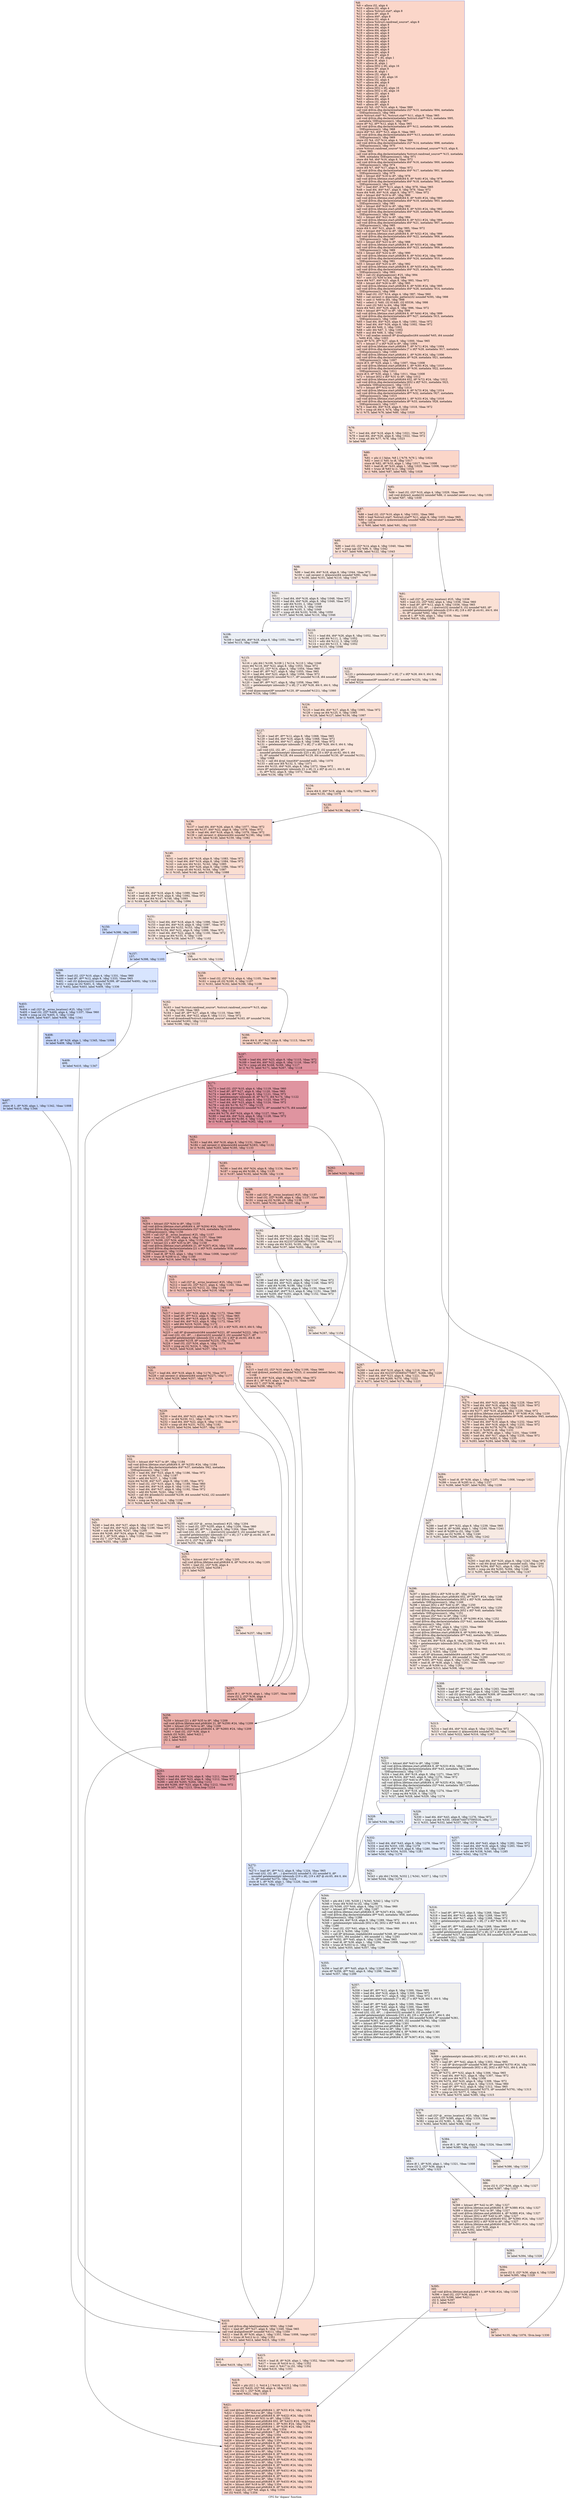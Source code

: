 digraph "CFG for 'dopass' function" {
	label="CFG for 'dopass' function";

	Node0x2375ae0 [shape=record,color="#3d50c3ff", style=filled, fillcolor="#f6a38570",label="{%8:\l  %9 = alloca i32, align 4\l  %10 = alloca i32, align 4\l  %11 = alloca %struct.stat*, align 8\l  %12 = alloca i8*, align 8\l  %13 = alloca i64*, align 8\l  %14 = alloca i32, align 4\l  %15 = alloca %struct.randread_source*, align 8\l  %16 = alloca i64, align 8\l  %17 = alloca i64, align 8\l  %18 = alloca i64, align 8\l  %19 = alloca i64, align 8\l  %20 = alloca i64, align 8\l  %21 = alloca i64, align 8\l  %22 = alloca i64, align 8\l  %23 = alloca i64, align 8\l  %24 = alloca i64, align 8\l  %25 = alloca i64, align 8\l  %26 = alloca i64, align 8\l  %27 = alloca i8*, align 8\l  %28 = alloca [7 x i8], align 1\l  %29 = alloca i8, align 1\l  %30 = alloca i8, align 1\l  %31 = alloca [652 x i8], align 16\l  %32 = alloca i8*, align 8\l  %33 = alloca i8, align 1\l  %34 = alloca i32, align 4\l  %35 = alloca [21 x i8], align 16\l  %36 = alloca i32, align 4\l  %37 = alloca i64, align 8\l  %38 = alloca i8, align 1\l  %39 = alloca [652 x i8], align 16\l  %40 = alloca [652 x i8], align 16\l  %41 = alloca i32, align 4\l  %42 = alloca i8*, align 8\l  %43 = alloca i64, align 8\l  %44 = alloca i32, align 4\l  %45 = alloca i8*, align 8\l  store i32 %0, i32* %10, align 4, !tbaa !960\l  call void @llvm.dbg.declare(metadata i32* %10, metadata !894, metadata\l... !DIExpression()), !dbg !964\l  store %struct.stat* %1, %struct.stat** %11, align 8, !tbaa !965\l  call void @llvm.dbg.declare(metadata %struct.stat** %11, metadata !895,\l... metadata !DIExpression()), !dbg !967\l  store i8* %2, i8** %12, align 8, !tbaa !965\l  call void @llvm.dbg.declare(metadata i8** %12, metadata !896, metadata\l... !DIExpression()), !dbg !968\l  store i64* %3, i64** %13, align 8, !tbaa !965\l  call void @llvm.dbg.declare(metadata i64** %13, metadata !897, metadata\l... !DIExpression()), !dbg !969\l  store i32 %4, i32* %14, align 4, !tbaa !960\l  call void @llvm.dbg.declare(metadata i32* %14, metadata !898, metadata\l... !DIExpression()), !dbg !970\l  store %struct.randread_source* %5, %struct.randread_source** %15, align 8,\l... !tbaa !965\l  call void @llvm.dbg.declare(metadata %struct.randread_source** %15, metadata\l... !899, metadata !DIExpression()), !dbg !971\l  store i64 %6, i64* %16, align 8, !tbaa !972\l  call void @llvm.dbg.declare(metadata i64* %16, metadata !900, metadata\l... !DIExpression()), !dbg !974\l  store i64 %7, i64* %17, align 8, !tbaa !972\l  call void @llvm.dbg.declare(metadata i64* %17, metadata !901, metadata\l... !DIExpression()), !dbg !975\l  %46 = bitcast i64* %18 to i8*, !dbg !976\l  call void @llvm.lifetime.start.p0i8(i64 8, i8* %46) #24, !dbg !976\l  call void @llvm.dbg.declare(metadata i64* %18, metadata !902, metadata\l... !DIExpression()), !dbg !977\l  %47 = load i64*, i64** %13, align 8, !dbg !978, !tbaa !965\l  %48 = load i64, i64* %47, align 8, !dbg !979, !tbaa !972\l  store i64 %48, i64* %18, align 8, !dbg !977, !tbaa !972\l  %49 = bitcast i64* %19 to i8*, !dbg !980\l  call void @llvm.lifetime.start.p0i8(i64 8, i8* %49) #24, !dbg !980\l  call void @llvm.dbg.declare(metadata i64* %19, metadata !903, metadata\l... !DIExpression()), !dbg !981\l  %50 = bitcast i64* %20 to i8*, !dbg !982\l  call void @llvm.lifetime.start.p0i8(i64 8, i8* %50) #24, !dbg !982\l  call void @llvm.dbg.declare(metadata i64* %20, metadata !904, metadata\l... !DIExpression()), !dbg !983\l  %51 = bitcast i64* %21 to i8*, !dbg !984\l  call void @llvm.lifetime.start.p0i8(i64 8, i8* %51) #24, !dbg !984\l  call void @llvm.dbg.declare(metadata i64* %21, metadata !907, metadata\l... !DIExpression()), !dbg !985\l  store i64 0, i64* %21, align 8, !dbg !985, !tbaa !972\l  %52 = bitcast i64* %22 to i8*, !dbg !986\l  call void @llvm.lifetime.start.p0i8(i64 8, i8* %52) #24, !dbg !986\l  call void @llvm.dbg.declare(metadata i64* %22, metadata !908, metadata\l... !DIExpression()), !dbg !987\l  %53 = bitcast i64* %23 to i8*, !dbg !988\l  call void @llvm.lifetime.start.p0i8(i64 8, i8* %53) #24, !dbg !988\l  call void @llvm.dbg.declare(metadata i64* %23, metadata !909, metadata\l... !DIExpression()), !dbg !989\l  %54 = bitcast i64* %24 to i8*, !dbg !990\l  call void @llvm.lifetime.start.p0i8(i64 8, i8* %54) #24, !dbg !990\l  call void @llvm.dbg.declare(metadata i64* %24, metadata !910, metadata\l... !DIExpression()), !dbg !991\l  %55 = bitcast i64* %25 to i8*, !dbg !992\l  call void @llvm.lifetime.start.p0i8(i64 8, i8* %55) #24, !dbg !992\l  call void @llvm.dbg.declare(metadata i64* %25, metadata !913, metadata\l... !DIExpression()), !dbg !993\l  %56 = call i32 @getpagesize() #25, !dbg !994\l  %57 = sext i32 %56 to i64, !dbg !994\l  store i64 %57, i64* %25, align 8, !dbg !993, !tbaa !972\l  %58 = bitcast i64* %26 to i8*, !dbg !995\l  call void @llvm.lifetime.start.p0i8(i64 8, i8* %58) #24, !dbg !995\l  call void @llvm.dbg.declare(metadata i64* %26, metadata !914, metadata\l... !DIExpression()), !dbg !996\l  %59 = load i32, i32* %14, align 4, !dbg !997, !tbaa !960\l  %60 = call zeroext i1 @periodic_pattern(i32 noundef %59), !dbg !998\l  %61 = zext i1 %60 to i64, !dbg !998\l  %62 = select i1 %60, i32 61440, i32 65536, !dbg !998\l  %63 = sext i32 %62 to i64, !dbg !998\l  store i64 %63, i64* %26, align 8, !dbg !996, !tbaa !972\l  %64 = bitcast i8** %27 to i8*, !dbg !999\l  call void @llvm.lifetime.start.p0i8(i64 8, i8* %64) #24, !dbg !999\l  call void @llvm.dbg.declare(metadata i8** %27, metadata !915, metadata\l... !DIExpression()), !dbg !1000\l  %65 = load i64, i64* %25, align 8, !dbg !1001, !tbaa !972\l  %66 = load i64, i64* %26, align 8, !dbg !1002, !tbaa !972\l  %67 = add i64 %66, 2, !dbg !1002\l  %68 = udiv i64 %67, 3, !dbg !1002\l  %69 = mul i64 %68, 3, !dbg !1002\l  %70 = call noalias nonnull i8* @xalignalloc(i64 noundef %65, i64 noundef\l... %69) #26, !dbg !1003\l  store i8* %70, i8** %27, align 8, !dbg !1000, !tbaa !965\l  %71 = bitcast [7 x i8]* %28 to i8*, !dbg !1004\l  call void @llvm.lifetime.start.p0i8(i64 7, i8* %71) #24, !dbg !1004\l  call void @llvm.dbg.declare(metadata [7 x i8]* %28, metadata !917, metadata\l... !DIExpression()), !dbg !1005\l  call void @llvm.lifetime.start.p0i8(i64 1, i8* %29) #24, !dbg !1006\l  call void @llvm.dbg.declare(metadata i8* %29, metadata !921, metadata\l... !DIExpression()), !dbg !1007\l  store i8 0, i8* %29, align 1, !dbg !1007, !tbaa !1008\l  call void @llvm.lifetime.start.p0i8(i64 1, i8* %30) #24, !dbg !1010\l  call void @llvm.dbg.declare(metadata i8* %30, metadata !922, metadata\l... !DIExpression()), !dbg !1011\l  store i8 0, i8* %30, align 1, !dbg !1011, !tbaa !1008\l  %72 = bitcast [652 x i8]* %31 to i8*, !dbg !1012\l  call void @llvm.lifetime.start.p0i8(i64 652, i8* %72) #24, !dbg !1012\l  call void @llvm.dbg.declare(metadata [652 x i8]* %31, metadata !923,\l... metadata !DIExpression()), !dbg !1013\l  %73 = bitcast i8** %32 to i8*, !dbg !1014\l  call void @llvm.lifetime.start.p0i8(i64 8, i8* %73) #24, !dbg !1014\l  call void @llvm.dbg.declare(metadata i8** %32, metadata !927, metadata\l... !DIExpression()), !dbg !1015\l  call void @llvm.lifetime.start.p0i8(i64 1, i8* %33) #24, !dbg !1016\l  call void @llvm.dbg.declare(metadata i8* %33, metadata !928, metadata\l... !DIExpression()), !dbg !1017\l  %74 = load i64, i64* %18, align 8, !dbg !1018, !tbaa !972\l  %75 = icmp slt i64 0, %74, !dbg !1019\l  br i1 %75, label %76, label %80, !dbg !1020\l|{<s0>T|<s1>F}}"];
	Node0x2375ae0:s0 -> Node0x2375e10;
	Node0x2375ae0:s1 -> Node0x2375e60;
	Node0x2375e10 [shape=record,color="#3d50c3ff", style=filled, fillcolor="#f7bca170",label="{%76:\l76:                                               \l  %77 = load i64, i64* %18, align 8, !dbg !1021, !tbaa !972\l  %78 = load i64, i64* %26, align 8, !dbg !1022, !tbaa !972\l  %79 = icmp ult i64 %77, %78, !dbg !1023\l  br label %80\l}"];
	Node0x2375e10 -> Node0x2375e60;
	Node0x2375e60 [shape=record,color="#3d50c3ff", style=filled, fillcolor="#f6a38570",label="{%80:\l80:                                               \l  %81 = phi i1 [ false, %8 ], [ %79, %76 ], !dbg !1024\l  %82 = zext i1 %81 to i8, !dbg !1017\l  store i8 %82, i8* %33, align 1, !dbg !1017, !tbaa !1008\l  %83 = load i8, i8* %33, align 1, !dbg !1025, !tbaa !1008, !range !1027\l  %84 = trunc i8 %83 to i1, !dbg !1025\l  br i1 %84, label %87, label %85, !dbg !1028\l|{<s0>T|<s1>F}}"];
	Node0x2375e60:s0 -> Node0x2375f00;
	Node0x2375e60:s1 -> Node0x2375eb0;
	Node0x2375eb0 [shape=record,color="#3d50c3ff", style=filled, fillcolor="#f7bca170",label="{%85:\l85:                                               \l  %86 = load i32, i32* %10, align 4, !dbg !1029, !tbaa !960\l  call void @direct_mode(i32 noundef %86, i1 noundef zeroext true), !dbg !1030\l  br label %87, !dbg !1030\l}"];
	Node0x2375eb0 -> Node0x2375f00;
	Node0x2375f00 [shape=record,color="#3d50c3ff", style=filled, fillcolor="#f6a38570",label="{%87:\l87:                                               \l  %88 = load i32, i32* %10, align 4, !dbg !1031, !tbaa !960\l  %89 = load %struct.stat*, %struct.stat** %11, align 8, !dbg !1033, !tbaa !965\l  %90 = call zeroext i1 @dorewind(i32 noundef %88, %struct.stat* noundef %89),\l... !dbg !1034\l  br i1 %90, label %95, label %91, !dbg !1035\l|{<s0>T|<s1>F}}"];
	Node0x2375f00:s0 -> Node0x2375fa0;
	Node0x2375f00:s1 -> Node0x2375f50;
	Node0x2375f50 [shape=record,color="#3d50c3ff", style=filled, fillcolor="#f7bca170",label="{%91:\l91:                                               \l  %92 = call i32* @__errno_location() #25, !dbg !1036\l  %93 = load i32, i32* %92, align 4, !dbg !1036, !tbaa !960\l  %94 = load i8*, i8** %12, align 8, !dbg !1036, !tbaa !965\l  call void (i32, i32, i8*, ...) @error(i32 noundef 0, i32 noundef %93, i8*\l... noundef getelementptr inbounds ([18 x i8], [18 x i8]* @.str.61, i64 0, i64\l... 0), i8* noundef %94), !dbg !1036\l  store i8 1, i8* %30, align 1, !dbg !1038, !tbaa !1008\l  br label %410, !dbg !1039\l}"];
	Node0x2375f50 -> Node0x2377850;
	Node0x2375fa0 [shape=record,color="#3d50c3ff", style=filled, fillcolor="#f7bca170",label="{%95:\l95:                                               \l  %96 = load i32, i32* %14, align 4, !dbg !1040, !tbaa !960\l  %97 = icmp sge i32 %96, 0, !dbg !1042\l  br i1 %97, label %98, label %122, !dbg !1043\l|{<s0>T|<s1>F}}"];
	Node0x2375fa0:s0 -> Node0x2375ff0;
	Node0x2375fa0:s1 -> Node0x2376180;
	Node0x2375ff0 [shape=record,color="#3d50c3ff", style=filled, fillcolor="#f1ccb870",label="{%98:\l98:                                               \l  %99 = load i64, i64* %18, align 8, !dbg !1044, !tbaa !972\l  %100 = call zeroext i1 @known(i64 noundef %99), !dbg !1046\l  br i1 %100, label %101, label %110, !dbg !1047\l|{<s0>T|<s1>F}}"];
	Node0x2375ff0:s0 -> Node0x2376040;
	Node0x2375ff0:s1 -> Node0x23760e0;
	Node0x2376040 [shape=record,color="#3d50c3ff", style=filled, fillcolor="#e3d9d370",label="{%101:\l101:                                              \l  %102 = load i64, i64* %18, align 8, !dbg !1048, !tbaa !972\l  %103 = load i64, i64* %26, align 8, !dbg !1049, !tbaa !972\l  %104 = add i64 %103, 2, !dbg !1049\l  %105 = udiv i64 %104, 3, !dbg !1049\l  %106 = mul i64 %105, 3, !dbg !1049\l  %107 = icmp ult i64 %102, %106, !dbg !1050\l  br i1 %107, label %108, label %110, !dbg !1046\l|{<s0>T|<s1>F}}"];
	Node0x2376040:s0 -> Node0x2376090;
	Node0x2376040:s1 -> Node0x23760e0;
	Node0x2376090 [shape=record,color="#3d50c3ff", style=filled, fillcolor="#d1dae970",label="{%108:\l108:                                              \l  %109 = load i64, i64* %18, align 8, !dbg !1051, !tbaa !972\l  br label %115, !dbg !1046\l}"];
	Node0x2376090 -> Node0x2376130;
	Node0x23760e0 [shape=record,color="#3d50c3ff", style=filled, fillcolor="#ecd3c570",label="{%110:\l110:                                              \l  %111 = load i64, i64* %26, align 8, !dbg !1052, !tbaa !972\l  %112 = add i64 %111, 2, !dbg !1052\l  %113 = udiv i64 %112, 3, !dbg !1052\l  %114 = mul i64 %113, 3, !dbg !1052\l  br label %115, !dbg !1046\l}"];
	Node0x23760e0 -> Node0x2376130;
	Node0x2376130 [shape=record,color="#3d50c3ff", style=filled, fillcolor="#f1ccb870",label="{%115:\l115:                                              \l  %116 = phi i64 [ %109, %108 ], [ %114, %110 ], !dbg !1046\l  store i64 %116, i64* %22, align 8, !dbg !1053, !tbaa !972\l  %117 = load i32, i32* %14, align 4, !dbg !1054, !tbaa !960\l  %118 = load i8*, i8** %27, align 8, !dbg !1055, !tbaa !965\l  %119 = load i64, i64* %22, align 8, !dbg !1056, !tbaa !972\l  call void @fillpattern(i32 noundef %117, i8* noundef %118, i64 noundef\l... %119), !dbg !1057\l  %120 = load i8*, i8** %27, align 8, !dbg !1058, !tbaa !965\l  %121 = getelementptr inbounds [7 x i8], [7 x i8]* %28, i64 0, i64 0, !dbg\l... !1059\l  call void @passname(i8* noundef %120, i8* noundef %121), !dbg !1060\l  br label %124, !dbg !1061\l}"];
	Node0x2376130 -> Node0x23761d0;
	Node0x2376180 [shape=record,color="#3d50c3ff", style=filled, fillcolor="#f1ccb870",label="{%122:\l122:                                              \l  %123 = getelementptr inbounds [7 x i8], [7 x i8]* %28, i64 0, i64 0, !dbg\l... !1062\l  call void @passname(i8* noundef null, i8* noundef %123), !dbg !1064\l  br label %124\l}"];
	Node0x2376180 -> Node0x23761d0;
	Node0x23761d0 [shape=record,color="#3d50c3ff", style=filled, fillcolor="#f7bca170",label="{%124:\l124:                                              \l  %125 = load i64, i64* %17, align 8, !dbg !1065, !tbaa !972\l  %126 = icmp ne i64 %125, 0, !dbg !1065\l  br i1 %126, label %127, label %134, !dbg !1067\l|{<s0>T|<s1>F}}"];
	Node0x23761d0:s0 -> Node0x2376220;
	Node0x23761d0:s1 -> Node0x2376270;
	Node0x2376220 [shape=record,color="#3d50c3ff", style=filled, fillcolor="#f3c7b170",label="{%127:\l127:                                              \l  %128 = load i8*, i8** %12, align 8, !dbg !1068, !tbaa !965\l  %129 = load i64, i64* %16, align 8, !dbg !1068, !tbaa !972\l  %130 = load i64, i64* %17, align 8, !dbg !1068, !tbaa !972\l  %131 = getelementptr inbounds [7 x i8], [7 x i8]* %28, i64 0, i64 0, !dbg\l... !1068\l  call void (i32, i32, i8*, ...) @error(i32 noundef 0, i32 noundef 0, i8*\l... noundef getelementptr inbounds ([25 x i8], [25 x i8]* @.str.62, i64 0, i64\l... 0), i8* noundef %128, i64 noundef %129, i64 noundef %130, i8* noundef %131),\l... !dbg !1068\l  %132 = call i64 @rpl_time(i64* noundef null), !dbg !1070\l  %133 = add nsw i64 %132, 5, !dbg !1071\l  store i64 %133, i64* %20, align 8, !dbg !1072, !tbaa !972\l  store i8* getelementptr inbounds ([1 x i8], [1 x i8]* @.str.11, i64 0, i64\l... 0), i8** %32, align 8, !dbg !1073, !tbaa !965\l  br label %134, !dbg !1074\l}"];
	Node0x2376220 -> Node0x2376270;
	Node0x2376270 [shape=record,color="#3d50c3ff", style=filled, fillcolor="#f7bca170",label="{%134:\l134:                                              \l  store i64 0, i64* %19, align 8, !dbg !1075, !tbaa !972\l  br label %135, !dbg !1076\l}"];
	Node0x2376270 -> Node0x23762c0;
	Node0x23762c0 [shape=record,color="#3d50c3ff", style=filled, fillcolor="#f5a08170",label="{%135:\l135:                                              \l  br label %136, !dbg !1076\l}"];
	Node0x23762c0 -> Node0x2376310;
	Node0x2376310 [shape=record,color="#3d50c3ff", style=filled, fillcolor="#f5a08170",label="{%136:\l136:                                              \l  %137 = load i64, i64* %26, align 8, !dbg !1077, !tbaa !972\l  store i64 %137, i64* %22, align 8, !dbg !1078, !tbaa !972\l  %138 = load i64, i64* %18, align 8, !dbg !1079, !tbaa !972\l  %139 = call zeroext i1 @known(i64 noundef %138), !dbg !1081\l  br i1 %139, label %140, label %159, !dbg !1082\l|{<s0>T|<s1>F}}"];
	Node0x2376310:s0 -> Node0x2376360;
	Node0x2376310:s1 -> Node0x2376540;
	Node0x2376360 [shape=record,color="#3d50c3ff", style=filled, fillcolor="#f7b59970",label="{%140:\l140:                                              \l  %141 = load i64, i64* %18, align 8, !dbg !1083, !tbaa !972\l  %142 = load i64, i64* %19, align 8, !dbg !1084, !tbaa !972\l  %143 = sub nsw i64 %141, %142, !dbg !1085\l  %144 = load i64, i64* %26, align 8, !dbg !1086, !tbaa !972\l  %145 = icmp ult i64 %143, %144, !dbg !1087\l  br i1 %145, label %146, label %159, !dbg !1088\l|{<s0>T|<s1>F}}"];
	Node0x2376360:s0 -> Node0x23763b0;
	Node0x2376360:s1 -> Node0x2376540;
	Node0x23763b0 [shape=record,color="#3d50c3ff", style=filled, fillcolor="#f2cab570",label="{%146:\l146:                                              \l  %147 = load i64, i64* %18, align 8, !dbg !1089, !tbaa !972\l  %148 = load i64, i64* %19, align 8, !dbg !1092, !tbaa !972\l  %149 = icmp slt i64 %147, %148, !dbg !1093\l  br i1 %149, label %150, label %151, !dbg !1094\l|{<s0>T|<s1>F}}"];
	Node0x23763b0:s0 -> Node0x2376400;
	Node0x23763b0:s1 -> Node0x2376450;
	Node0x2376400 [shape=record,color="#3d50c3ff", style=filled, fillcolor="#8fb1fe70",label="{%150:\l150:                                              \l  br label %398, !dbg !1095\l}"];
	Node0x2376400 -> Node0x23776c0;
	Node0x2376450 [shape=record,color="#3d50c3ff", style=filled, fillcolor="#f1ccb870",label="{%151:\l151:                                              \l  %152 = load i64, i64* %18, align 8, !dbg !1096, !tbaa !972\l  %153 = load i64, i64* %19, align 8, !dbg !1097, !tbaa !972\l  %154 = sub nsw i64 %152, %153, !dbg !1098\l  store i64 %154, i64* %22, align 8, !dbg !1099, !tbaa !972\l  %155 = load i64, i64* %22, align 8, !dbg !1100, !tbaa !972\l  %156 = icmp ne i64 %155, 0, !dbg !1100\l  br i1 %156, label %158, label %157, !dbg !1102\l|{<s0>T|<s1>F}}"];
	Node0x2376450:s0 -> Node0x23764f0;
	Node0x2376450:s1 -> Node0x23764a0;
	Node0x23764a0 [shape=record,color="#3d50c3ff", style=filled, fillcolor="#8fb1fe70",label="{%157:\l157:                                              \l  br label %398, !dbg !1103\l}"];
	Node0x23764a0 -> Node0x23776c0;
	Node0x23764f0 [shape=record,color="#3d50c3ff", style=filled, fillcolor="#f1ccb870",label="{%158:\l158:                                              \l  br label %159, !dbg !1104\l}"];
	Node0x23764f0 -> Node0x2376540;
	Node0x2376540 [shape=record,color="#3d50c3ff", style=filled, fillcolor="#f5a08170",label="{%159:\l159:                                              \l  %160 = load i32, i32* %14, align 4, !dbg !1105, !tbaa !960\l  %161 = icmp slt i32 %160, 0, !dbg !1107\l  br i1 %161, label %162, label %166, !dbg !1108\l|{<s0>T|<s1>F}}"];
	Node0x2376540:s0 -> Node0x2376590;
	Node0x2376540:s1 -> Node0x23765e0;
	Node0x2376590 [shape=record,color="#3d50c3ff", style=filled, fillcolor="#f6bfa670",label="{%162:\l162:                                              \l  %163 = load %struct.randread_source*, %struct.randread_source** %15, align\l... 8, !dbg !1109, !tbaa !965\l  %164 = load i8*, i8** %27, align 8, !dbg !1110, !tbaa !965\l  %165 = load i64, i64* %22, align 8, !dbg !1111, !tbaa !972\l  call void @randread(%struct.randread_source* noundef %163, i8* noundef %164,\l... i64 noundef %165), !dbg !1112\l  br label %166, !dbg !1112\l}"];
	Node0x2376590 -> Node0x23765e0;
	Node0x23765e0 [shape=record,color="#3d50c3ff", style=filled, fillcolor="#f5a08170",label="{%166:\l166:                                              \l  store i64 0, i64* %23, align 8, !dbg !1113, !tbaa !972\l  br label %167, !dbg !1114\l}"];
	Node0x23765e0 -> Node0x2376630;
	Node0x2376630 [shape=record,color="#b70d28ff", style=filled, fillcolor="#b70d2870",label="{%167:\l167:                                              \l  %168 = load i64, i64* %23, align 8, !dbg !1115, !tbaa !972\l  %169 = load i64, i64* %22, align 8, !dbg !1116, !tbaa !972\l  %170 = icmp ult i64 %168, %169, !dbg !1117\l  br i1 %170, label %171, label %267, !dbg !1118\l|{<s0>T|<s1>F}}"];
	Node0x2376630:s0 -> Node0x2376680;
	Node0x2376630:s1 -> Node0x2376d60;
	Node0x2376680 [shape=record,color="#b70d28ff", style=filled, fillcolor="#b70d2870",label="{%171:\l171:                                              \l  %172 = load i32, i32* %10, align 4, !dbg !1119, !tbaa !960\l  %173 = load i8*, i8** %27, align 8, !dbg !1120, !tbaa !965\l  %174 = load i64, i64* %23, align 8, !dbg !1121, !tbaa !972\l  %175 = getelementptr inbounds i8, i8* %173, i64 %174, !dbg !1122\l  %176 = load i64, i64* %22, align 8, !dbg !1123, !tbaa !972\l  %177 = load i64, i64* %23, align 8, !dbg !1124, !tbaa !972\l  %178 = sub i64 %176, %177, !dbg !1125\l  %179 = call i64 @write(i32 noundef %172, i8* noundef %175, i64 noundef\l... %178), !dbg !1126\l  store i64 %179, i64* %24, align 8, !dbg !1127, !tbaa !972\l  %180 = load i64, i64* %24, align 8, !dbg !1128, !tbaa !972\l  %181 = icmp sle i64 %180, 0, !dbg !1129\l  br i1 %181, label %182, label %262, !dbg !1130\l|{<s0>T|<s1>F}}"];
	Node0x2376680:s0 -> Node0x23766d0;
	Node0x2376680:s1 -> Node0x2376cc0;
	Node0x23766d0 [shape=record,color="#3d50c3ff", style=filled, fillcolor="#d0473d70",label="{%182:\l182:                                              \l  %183 = load i64, i64* %18, align 8, !dbg !1131, !tbaa !972\l  %184 = call zeroext i1 @known(i64 noundef %183), !dbg !1132\l  br i1 %184, label %203, label %185, !dbg !1133\l|{<s0>T|<s1>F}}"];
	Node0x23766d0:s0 -> Node0x23768b0;
	Node0x23766d0:s1 -> Node0x2376720;
	Node0x2376720 [shape=record,color="#3d50c3ff", style=filled, fillcolor="#e36c5570",label="{%185:\l185:                                              \l  %186 = load i64, i64* %24, align 8, !dbg !1134, !tbaa !972\l  %187 = icmp eq i64 %186, 0, !dbg !1135\l  br i1 %187, label %192, label %188, !dbg !1136\l|{<s0>T|<s1>F}}"];
	Node0x2376720:s0 -> Node0x23767c0;
	Node0x2376720:s1 -> Node0x2376770;
	Node0x2376770 [shape=record,color="#3d50c3ff", style=filled, fillcolor="#e36c5570",label="{%188:\l188:                                              \l  %189 = call i32* @__errno_location() #25, !dbg !1137\l  %190 = load i32, i32* %189, align 4, !dbg !1137, !tbaa !960\l  %191 = icmp eq i32 %190, 28, !dbg !1138\l  br i1 %191, label %192, label %203, !dbg !1139\l|{<s0>T|<s1>F}}"];
	Node0x2376770:s0 -> Node0x23767c0;
	Node0x2376770:s1 -> Node0x23768b0;
	Node0x23767c0 [shape=record,color="#3d50c3ff", style=filled, fillcolor="#eed0c070",label="{%192:\l192:                                              \l  %193 = load i64, i64* %23, align 8, !dbg !1140, !tbaa !972\l  %194 = load i64, i64* %19, align 8, !dbg !1143, !tbaa !972\l  %195 = sub nsw i64 9223372036854775807, %194, !dbg !1144\l  %196 = icmp ule i64 %193, %195, !dbg !1145\l  br i1 %196, label %197, label %202, !dbg !1146\l|{<s0>T|<s1>F}}"];
	Node0x23767c0:s0 -> Node0x2376810;
	Node0x23767c0:s1 -> Node0x2376860;
	Node0x2376810 [shape=record,color="#3d50c3ff", style=filled, fillcolor="#dedcdb70",label="{%197:\l197:                                              \l  %198 = load i64, i64* %19, align 8, !dbg !1147, !tbaa !972\l  %199 = load i64, i64* %23, align 8, !dbg !1148, !tbaa !972\l  %200 = add i64 %198, %199, !dbg !1149\l  store i64 %200, i64* %18, align 8, !dbg !1150, !tbaa !972\l  %201 = load i64*, i64** %13, align 8, !dbg !1151, !tbaa !965\l  store i64 %200, i64* %201, align 8, !dbg !1152, !tbaa !972\l  br label %202, !dbg !1153\l}"];
	Node0x2376810 -> Node0x2376860;
	Node0x2376860 [shape=record,color="#3d50c3ff", style=filled, fillcolor="#eed0c070",label="{%202:\l202:                                              \l  br label %267, !dbg !1154\l}"];
	Node0x2376860 -> Node0x2376d60;
	Node0x23768b0 [shape=record,color="#3d50c3ff", style=filled, fillcolor="#d0473d70",label="{%203:\l203:                                              \l  %204 = bitcast i32* %34 to i8*, !dbg !1155\l  call void @llvm.lifetime.start.p0i8(i64 4, i8* %204) #24, !dbg !1155\l  call void @llvm.dbg.declare(metadata i32* %34, metadata !929, metadata\l... !DIExpression()), !dbg !1156\l  %205 = call i32* @__errno_location() #25, !dbg !1157\l  %206 = load i32, i32* %205, align 4, !dbg !1157, !tbaa !960\l  store i32 %206, i32* %34, align 4, !dbg !1156, !tbaa !960\l  %207 = bitcast [21 x i8]* %35 to i8*, !dbg !1158\l  call void @llvm.lifetime.start.p0i8(i64 21, i8* %207) #24, !dbg !1158\l  call void @llvm.dbg.declare(metadata [21 x i8]* %35, metadata !938, metadata\l... !DIExpression()), !dbg !1159\l  %208 = load i8, i8* %33, align 1, !dbg !1160, !tbaa !1008, !range !1027\l  %209 = trunc i8 %208 to i1, !dbg !1160\l  br i1 %209, label %216, label %210, !dbg !1162\l|{<s0>T|<s1>F}}"];
	Node0x23768b0:s0 -> Node0x23769a0;
	Node0x23768b0:s1 -> Node0x2376900;
	Node0x2376900 [shape=record,color="#3d50c3ff", style=filled, fillcolor="#e36c5570",label="{%210:\l210:                                              \l  %211 = call i32* @__errno_location() #25, !dbg !1163\l  %212 = load i32, i32* %211, align 4, !dbg !1163, !tbaa !960\l  %213 = icmp eq i32 %212, 22, !dbg !1164\l  br i1 %213, label %214, label %216, !dbg !1165\l|{<s0>T|<s1>F}}"];
	Node0x2376900:s0 -> Node0x2376950;
	Node0x2376900:s1 -> Node0x23769a0;
	Node0x2376950 [shape=record,color="#3d50c3ff", style=filled, fillcolor="#f08b6e70",label="{%214:\l214:                                              \l  %215 = load i32, i32* %10, align 4, !dbg !1166, !tbaa !960\l  call void @direct_mode(i32 noundef %215, i1 noundef zeroext false), !dbg\l... !1168\l  store i64 0, i64* %24, align 8, !dbg !1169, !tbaa !972\l  store i8 1, i8* %33, align 1, !dbg !1170, !tbaa !1008\l  store i32 7, i32* %36, align 4\l  br label %258, !dbg !1171\l}"];
	Node0x2376950 -> Node0x2376c70;
	Node0x23769a0 [shape=record,color="#3d50c3ff", style=filled, fillcolor="#d8564670",label="{%216:\l216:                                              \l  %217 = load i32, i32* %34, align 4, !dbg !1172, !tbaa !960\l  %218 = load i8*, i8** %12, align 8, !dbg !1172, !tbaa !965\l  %219 = load i64, i64* %19, align 8, !dbg !1172, !tbaa !972\l  %220 = load i64, i64* %23, align 8, !dbg !1172, !tbaa !972\l  %221 = add i64 %219, %220, !dbg !1172\l  %222 = getelementptr inbounds [21 x i8], [21 x i8]* %35, i64 0, i64 0, !dbg\l... !1172\l  %223 = call i8* @umaxtostr(i64 noundef %221, i8* noundef %222), !dbg !1172\l  call void (i32, i32, i8*, ...) @error(i32 noundef 0, i32 noundef %217, i8*\l... noundef getelementptr inbounds ([31 x i8], [31 x i8]* @.str.63, i64 0, i64\l... 0), i8* noundef %218, i8* noundef %223), !dbg !1172\l  %224 = load i32, i32* %34, align 4, !dbg !1173, !tbaa !960\l  %225 = icmp eq i32 %224, 5, !dbg !1174\l  br i1 %225, label %226, label %257, !dbg !1175\l|{<s0>T|<s1>F}}"];
	Node0x23769a0:s0 -> Node0x23769f0;
	Node0x23769a0:s1 -> Node0x2376c20;
	Node0x23769f0 [shape=record,color="#3d50c3ff", style=filled, fillcolor="#e97a5f70",label="{%226:\l226:                                              \l  %227 = load i64, i64* %18, align 8, !dbg !1176, !tbaa !972\l  %228 = call zeroext i1 @known(i64 noundef %227), !dbg !1177\l  br i1 %228, label %229, label %257, !dbg !1178\l|{<s0>T|<s1>F}}"];
	Node0x23769f0:s0 -> Node0x2376a40;
	Node0x23769f0:s1 -> Node0x2376c20;
	Node0x2376a40 [shape=record,color="#3d50c3ff", style=filled, fillcolor="#f4987a70",label="{%229:\l229:                                              \l  %230 = load i64, i64* %23, align 8, !dbg !1179, !tbaa !972\l  %231 = or i64 %230, 511, !dbg !1180\l  %232 = load i64, i64* %22, align 8, !dbg !1181, !tbaa !972\l  %233 = icmp ult i64 %231, %232, !dbg !1182\l  br i1 %233, label %234, label %257, !dbg !1183\l|{<s0>T|<s1>F}}"];
	Node0x2376a40:s0 -> Node0x2376a90;
	Node0x2376a40:s1 -> Node0x2376c20;
	Node0x2376a90 [shape=record,color="#3d50c3ff", style=filled, fillcolor="#f7b39670",label="{%234:\l234:                                              \l  %235 = bitcast i64* %37 to i8*, !dbg !1184\l  call void @llvm.lifetime.start.p0i8(i64 8, i8* %235) #24, !dbg !1184\l  call void @llvm.dbg.declare(metadata i64* %37, metadata !942, metadata\l... !DIExpression()), !dbg !1185\l  %236 = load i64, i64* %23, align 8, !dbg !1186, !tbaa !972\l  %237 = or i64 %236, 511, !dbg !1187\l  %238 = add i64 %237, 1, !dbg !1188\l  store i64 %238, i64* %37, align 8, !dbg !1185, !tbaa !972\l  %239 = load i32, i32* %10, align 4, !dbg !1189, !tbaa !960\l  %240 = load i64, i64* %19, align 8, !dbg !1191, !tbaa !972\l  %241 = load i64, i64* %37, align 8, !dbg !1192, !tbaa !972\l  %242 = add i64 %240, %241, !dbg !1193\l  %243 = call i64 @lseek(i32 noundef %239, i64 noundef %242, i32 noundef 0)\l... #24, !dbg !1194\l  %244 = icmp ne i64 %243, -1, !dbg !1195\l  br i1 %244, label %245, label %249, !dbg !1196\l|{<s0>T|<s1>F}}"];
	Node0x2376a90:s0 -> Node0x2376ae0;
	Node0x2376a90:s1 -> Node0x2376b30;
	Node0x2376ae0 [shape=record,color="#3d50c3ff", style=filled, fillcolor="#f5c1a970",label="{%245:\l245:                                              \l  %246 = load i64, i64* %37, align 8, !dbg !1197, !tbaa !972\l  %247 = load i64, i64* %23, align 8, !dbg !1199, !tbaa !972\l  %248 = sub i64 %246, %247, !dbg !1200\l  store i64 %248, i64* %24, align 8, !dbg !1201, !tbaa !972\l  store i8 1, i8* %29, align 1, !dbg !1202, !tbaa !1008\l  store i32 7, i32* %36, align 4\l  br label %253, !dbg !1203\l}"];
	Node0x2376ae0 -> Node0x2376b80;
	Node0x2376b30 [shape=record,color="#3d50c3ff", style=filled, fillcolor="#efcebd70",label="{%249:\l249:                                              \l  %250 = call i32* @__errno_location() #25, !dbg !1204\l  %251 = load i32, i32* %250, align 4, !dbg !1204, !tbaa !960\l  %252 = load i8*, i8** %12, align 8, !dbg !1204, !tbaa !965\l  call void (i32, i32, i8*, ...) @error(i32 noundef 0, i32 noundef %251, i8*\l... noundef getelementptr inbounds ([17 x i8], [17 x i8]* @.str.64, i64 0, i64\l... 0), i8* noundef %252), !dbg !1204\l  store i32 0, i32* %36, align 4, !dbg !1205\l  br label %253, !dbg !1205\l}"];
	Node0x2376b30 -> Node0x2376b80;
	Node0x2376b80 [shape=record,color="#3d50c3ff", style=filled, fillcolor="#f7b39670",label="{%253:\l253:                                              \l  %254 = bitcast i64* %37 to i8*, !dbg !1205\l  call void @llvm.lifetime.end.p0i8(i64 8, i8* %254) #24, !dbg !1205\l  %255 = load i32, i32* %36, align 4\l  switch i32 %255, label %258 [\l    i32 0, label %256\l  ]\l|{<s0>def|<s1>0}}"];
	Node0x2376b80:s0 -> Node0x2376c70;
	Node0x2376b80:s1 -> Node0x2376bd0;
	Node0x2376bd0 [shape=record,color="#3d50c3ff", style=filled, fillcolor="#f3c7b170",label="{%256:\l256:                                              \l  br label %257, !dbg !1206\l}"];
	Node0x2376bd0 -> Node0x2376c20;
	Node0x2376c20 [shape=record,color="#3d50c3ff", style=filled, fillcolor="#dc5d4a70",label="{%257:\l257:                                              \l  store i8 1, i8* %30, align 1, !dbg !1207, !tbaa !1008\l  store i32 2, i32* %36, align 4\l  br label %258, !dbg !1208\l}"];
	Node0x2376c20 -> Node0x2376c70;
	Node0x2376c70 [shape=record,color="#3d50c3ff", style=filled, fillcolor="#d0473d70",label="{%258:\l258:                                              \l  %259 = bitcast [21 x i8]* %35 to i8*, !dbg !1209\l  call void @llvm.lifetime.end.p0i8(i64 21, i8* %259) #24, !dbg !1209\l  %260 = bitcast i32* %34 to i8*, !dbg !1209\l  call void @llvm.lifetime.end.p0i8(i64 4, i8* %260) #24, !dbg !1209\l  %261 = load i32, i32* %36, align 4\l  switch i32 %261, label %421 [\l    i32 7, label %263\l    i32 2, label %410\l  ]\l|{<s0>def|<s1>7|<s2>2}}"];
	Node0x2376c70:s0 -> Node0x2377990;
	Node0x2376c70:s1 -> Node0x2376d10;
	Node0x2376c70:s2 -> Node0x2377850;
	Node0x2376cc0 [shape=record,color="#3d50c3ff", style=filled, fillcolor="#d0473d70",label="{%262:\l262:                                              \l  br label %263, !dbg !1210\l}"];
	Node0x2376cc0 -> Node0x2376d10;
	Node0x2376d10 [shape=record,color="#b70d28ff", style=filled, fillcolor="#bb1b2c70",label="{%263:\l263:                                              \l  %264 = load i64, i64* %24, align 8, !dbg !1211, !tbaa !972\l  %265 = load i64, i64* %23, align 8, !dbg !1212, !tbaa !972\l  %266 = add i64 %265, %264, !dbg !1212\l  store i64 %266, i64* %23, align 8, !dbg !1212, !tbaa !972\l  br label %167, !dbg !1213, !llvm.loop !1214\l}"];
	Node0x2376d10 -> Node0x2376630;
	Node0x2376d60 [shape=record,color="#3d50c3ff", style=filled, fillcolor="#f7af9170",label="{%267:\l267:                                              \l  %268 = load i64, i64* %19, align 8, !dbg !1218, !tbaa !972\l  %269 = sub nsw i64 9223372036854775807, %268, !dbg !1220\l  %270 = load i64, i64* %23, align 8, !dbg !1221, !tbaa !972\l  %271 = icmp ult i64 %269, %270, !dbg !1222\l  br i1 %271, label %272, label %274, !dbg !1223\l|{<s0>T|<s1>F}}"];
	Node0x2376d60:s0 -> Node0x2376db0;
	Node0x2376d60:s1 -> Node0x2376e00;
	Node0x2376db0 [shape=record,color="#3d50c3ff", style=filled, fillcolor="#aec9fc70",label="{%272:\l272:                                              \l  %273 = load i8*, i8** %12, align 8, !dbg !1224, !tbaa !965\l  call void (i32, i32, i8*, ...) @error(i32 noundef 0, i32 noundef 0, i8*\l... noundef getelementptr inbounds ([19 x i8], [19 x i8]* @.str.65, i64 0, i64\l... 0), i8* noundef %273), !dbg !1224\l  store i8 1, i8* %30, align 1, !dbg !1226, !tbaa !1008\l  br label %410, !dbg !1227\l}"];
	Node0x2376db0 -> Node0x2377850;
	Node0x2376e00 [shape=record,color="#3d50c3ff", style=filled, fillcolor="#f7b39670",label="{%274:\l274:                                              \l  %275 = load i64, i64* %23, align 8, !dbg !1228, !tbaa !972\l  %276 = load i64, i64* %19, align 8, !dbg !1229, !tbaa !972\l  %277 = add i64 %276, %275, !dbg !1229\l  store i64 %277, i64* %19, align 8, !dbg !1229, !tbaa !972\l  call void @llvm.lifetime.start.p0i8(i64 1, i8* %38) #24, !dbg !1230\l  call void @llvm.dbg.declare(metadata i8* %38, metadata !945, metadata\l... !DIExpression()), !dbg !1231\l  %278 = load i64, i64* %19, align 8, !dbg !1232, !tbaa !972\l  %279 = load i64, i64* %18, align 8, !dbg !1233, !tbaa !972\l  %280 = icmp eq i64 %278, %279, !dbg !1234\l  %281 = zext i1 %280 to i8, !dbg !1231\l  store i8 %281, i8* %38, align 1, !dbg !1231, !tbaa !1008\l  %282 = load i64, i64* %17, align 8, !dbg !1235, !tbaa !972\l  %283 = icmp ne i64 %282, 0, !dbg !1235\l  br i1 %283, label %284, label %394, !dbg !1236\l|{<s0>T|<s1>F}}"];
	Node0x2376e00:s0 -> Node0x2376e50;
	Node0x2376e00:s1 -> Node0x23775d0;
	Node0x2376e50 [shape=record,color="#3d50c3ff", style=filled, fillcolor="#f6bfa670",label="{%284:\l284:                                              \l  %285 = load i8, i8* %38, align 1, !dbg !1237, !tbaa !1008, !range !1027\l  %286 = trunc i8 %285 to i1, !dbg !1237\l  br i1 %286, label %287, label %292, !dbg !1238\l|{<s0>T|<s1>F}}"];
	Node0x2376e50:s0 -> Node0x2376ea0;
	Node0x2376e50:s1 -> Node0x2376ef0;
	Node0x2376ea0 [shape=record,color="#3d50c3ff", style=filled, fillcolor="#eed0c070",label="{%287:\l287:                                              \l  %288 = load i8*, i8** %32, align 8, !dbg !1239, !tbaa !965\l  %289 = load i8, i8* %288, align 1, !dbg !1240, !tbaa !1241\l  %290 = sext i8 %289 to i32, !dbg !1240\l  %291 = icmp ne i32 %290, 0, !dbg !1240\l  br i1 %291, label %296, label %292, !dbg !1242\l|{<s0>T|<s1>F}}"];
	Node0x2376ea0:s0 -> Node0x2376f40;
	Node0x2376ea0:s1 -> Node0x2376ef0;
	Node0x2376ef0 [shape=record,color="#3d50c3ff", style=filled, fillcolor="#f2cab570",label="{%292:\l292:                                              \l  %293 = load i64, i64* %20, align 8, !dbg !1243, !tbaa !972\l  %294 = call i64 @rpl_time(i64* noundef null), !dbg !1244\l  store i64 %294, i64* %21, align 8, !dbg !1245, !tbaa !972\l  %295 = icmp sle i64 %293, %294, !dbg !1246\l  br i1 %295, label %296, label %394, !dbg !1247\l|{<s0>T|<s1>F}}"];
	Node0x2376ef0:s0 -> Node0x2376f40;
	Node0x2376ef0:s1 -> Node0x23775d0;
	Node0x2376f40 [shape=record,color="#3d50c3ff", style=filled, fillcolor="#f1ccb870",label="{%296:\l296:                                              \l  %297 = bitcast [652 x i8]* %39 to i8*, !dbg !1248\l  call void @llvm.lifetime.start.p0i8(i64 652, i8* %297) #24, !dbg !1248\l  call void @llvm.dbg.declare(metadata [652 x i8]* %39, metadata !946,\l... metadata !DIExpression()), !dbg !1249\l  %298 = bitcast [652 x i8]* %40 to i8*, !dbg !1250\l  call void @llvm.lifetime.start.p0i8(i64 652, i8* %298) #24, !dbg !1250\l  call void @llvm.dbg.declare(metadata [652 x i8]* %40, metadata !949,\l... metadata !DIExpression()), !dbg !1251\l  %299 = bitcast i32* %41 to i8*, !dbg !1252\l  call void @llvm.lifetime.start.p0i8(i64 4, i8* %299) #24, !dbg !1252\l  call void @llvm.dbg.declare(metadata i32* %41, metadata !950, metadata\l... !DIExpression()), !dbg !1253\l  store i32 432, i32* %41, align 4, !dbg !1253, !tbaa !960\l  %300 = bitcast i8** %42 to i8*, !dbg !1254\l  call void @llvm.lifetime.start.p0i8(i64 8, i8* %300) #24, !dbg !1254\l  call void @llvm.dbg.declare(metadata i8** %42, metadata !951, metadata\l... !DIExpression()), !dbg !1255\l  %301 = load i64, i64* %19, align 8, !dbg !1256, !tbaa !972\l  %302 = getelementptr inbounds [652 x i8], [652 x i8]* %39, i64 0, i64 0,\l... !dbg !1257\l  %303 = load i32, i32* %41, align 4, !dbg !1258, !tbaa !960\l  %304 = or i32 2, %303, !dbg !1259\l  %305 = call i8* @human_readable(i64 noundef %301, i8* noundef %302, i32\l... noundef %304, i64 noundef 1, i64 noundef 1), !dbg !1260\l  store i8* %305, i8** %42, align 8, !dbg !1255, !tbaa !965\l  %306 = load i8, i8* %38, align 1, !dbg !1261, !tbaa !1008, !range !1027\l  %307 = trunc i8 %306 to i1, !dbg !1261\l  br i1 %307, label %313, label %308, !dbg !1262\l|{<s0>T|<s1>F}}"];
	Node0x2376f40:s0 -> Node0x2376fe0;
	Node0x2376f40:s1 -> Node0x2376f90;
	Node0x2376f90 [shape=record,color="#3d50c3ff", style=filled, fillcolor="#e5d8d170",label="{%308:\l308:                                              \l  %309 = load i8*, i8** %32, align 8, !dbg !1263, !tbaa !965\l  %310 = load i8*, i8** %42, align 8, !dbg !1263, !tbaa !965\l  %311 = call i32 @strcmp(i8* noundef %309, i8* noundef %310) #27, !dbg !1263\l  %312 = icmp eq i32 %311, 0, !dbg !1263\l  br i1 %312, label %386, label %313, !dbg !1264\l|{<s0>T|<s1>F}}"];
	Node0x2376f90:s0 -> Node0x23774e0;
	Node0x2376f90:s1 -> Node0x2376fe0;
	Node0x2376fe0 [shape=record,color="#3d50c3ff", style=filled, fillcolor="#eed0c070",label="{%313:\l313:                                              \l  %314 = load i64, i64* %18, align 8, !dbg !1265, !tbaa !972\l  %315 = call zeroext i1 @known(i64 noundef %314), !dbg !1266\l  br i1 %315, label %322, label %316, !dbg !1267\l|{<s0>T|<s1>F}}"];
	Node0x2376fe0:s0 -> Node0x2377080;
	Node0x2376fe0:s1 -> Node0x2377030;
	Node0x2377030 [shape=record,color="#3d50c3ff", style=filled, fillcolor="#dedcdb70",label="{%316:\l316:                                              \l  %317 = load i8*, i8** %12, align 8, !dbg !1268, !tbaa !965\l  %318 = load i64, i64* %16, align 8, !dbg !1268, !tbaa !972\l  %319 = load i64, i64* %17, align 8, !dbg !1268, !tbaa !972\l  %320 = getelementptr inbounds [7 x i8], [7 x i8]* %28, i64 0, i64 0, !dbg\l... !1268\l  %321 = load i8*, i8** %42, align 8, !dbg !1268, !tbaa !965\l  call void (i32, i32, i8*, ...) @error(i32 noundef 0, i32 noundef 0, i8*\l... noundef getelementptr inbounds ([27 x i8], [27 x i8]* @.str.66, i64 0, i64\l... 0), i8* noundef %317, i64 noundef %318, i64 noundef %319, i8* noundef %320,\l... i8* noundef %321), !dbg !1268\l  br label %368, !dbg !1268\l}"];
	Node0x2377030 -> Node0x2377350;
	Node0x2377080 [shape=record,color="#3d50c3ff", style=filled, fillcolor="#dedcdb70",label="{%322:\l322:                                              \l  %323 = bitcast i64* %43 to i8*, !dbg !1269\l  call void @llvm.lifetime.start.p0i8(i64 8, i8* %323) #24, !dbg !1269\l  call void @llvm.dbg.declare(metadata i64* %43, metadata !952, metadata\l... !DIExpression()), !dbg !1270\l  %324 = load i64, i64* %19, align 8, !dbg !1271, !tbaa !972\l  store i64 %324, i64* %43, align 8, !dbg !1270, !tbaa !972\l  %325 = bitcast i32* %44 to i8*, !dbg !1272\l  call void @llvm.lifetime.start.p0i8(i64 4, i8* %325) #24, !dbg !1272\l  call void @llvm.dbg.declare(metadata i32* %44, metadata !957, metadata\l... !DIExpression()), !dbg !1273\l  %326 = load i64, i64* %18, align 8, !dbg !1274, !tbaa !972\l  %327 = icmp eq i64 %326, 0, !dbg !1275\l  br i1 %327, label %328, label %329, !dbg !1274\l|{<s0>T|<s1>F}}"];
	Node0x2377080:s0 -> Node0x23770d0;
	Node0x2377080:s1 -> Node0x2377120;
	Node0x23770d0 [shape=record,color="#3d50c3ff", style=filled, fillcolor="#c5d6f270",label="{%328:\l328:                                              \l  br label %344, !dbg !1274\l}"];
	Node0x23770d0 -> Node0x2377260;
	Node0x2377120 [shape=record,color="#3d50c3ff", style=filled, fillcolor="#d4dbe670",label="{%329:\l329:                                              \l  %330 = load i64, i64* %43, align 8, !dbg !1276, !tbaa !972\l  %331 = icmp ule i64 %330, 184467440737095516, !dbg !1277\l  br i1 %331, label %332, label %337, !dbg !1276\l|{<s0>T|<s1>F}}"];
	Node0x2377120:s0 -> Node0x2377170;
	Node0x2377120:s1 -> Node0x23771c0;
	Node0x2377170 [shape=record,color="#3d50c3ff", style=filled, fillcolor="#bfd3f670",label="{%332:\l332:                                              \l  %333 = load i64, i64* %43, align 8, !dbg !1278, !tbaa !972\l  %334 = mul i64 %333, 100, !dbg !1279\l  %335 = load i64, i64* %18, align 8, !dbg !1280, !tbaa !972\l  %336 = udiv i64 %334, %335, !dbg !1281\l  br label %342, !dbg !1276\l}"];
	Node0x2377170 -> Node0x2377210;
	Node0x23771c0 [shape=record,color="#3d50c3ff", style=filled, fillcolor="#bfd3f670",label="{%337:\l337:                                              \l  %338 = load i64, i64* %43, align 8, !dbg !1282, !tbaa !972\l  %339 = load i64, i64* %18, align 8, !dbg !1283, !tbaa !972\l  %340 = sdiv i64 %339, 100, !dbg !1284\l  %341 = udiv i64 %338, %340, !dbg !1285\l  br label %342, !dbg !1276\l}"];
	Node0x23771c0 -> Node0x2377210;
	Node0x2377210 [shape=record,color="#3d50c3ff", style=filled, fillcolor="#d4dbe670",label="{%342:\l342:                                              \l  %343 = phi i64 [ %336, %332 ], [ %341, %337 ], !dbg !1276\l  br label %344, !dbg !1274\l}"];
	Node0x2377210 -> Node0x2377260;
	Node0x2377260 [shape=record,color="#3d50c3ff", style=filled, fillcolor="#dedcdb70",label="{%344:\l344:                                              \l  %345 = phi i64 [ 100, %328 ], [ %343, %342 ], !dbg !1274\l  %346 = trunc i64 %345 to i32, !dbg !1286\l  store i32 %346, i32* %44, align 4, !dbg !1273, !tbaa !960\l  %347 = bitcast i8** %45 to i8*, !dbg !1287\l  call void @llvm.lifetime.start.p0i8(i64 8, i8* %347) #24, !dbg !1287\l  call void @llvm.dbg.declare(metadata i8** %45, metadata !958, metadata\l... !DIExpression()), !dbg !1288\l  %348 = load i64, i64* %18, align 8, !dbg !1289, !tbaa !972\l  %349 = getelementptr inbounds [652 x i8], [652 x i8]* %40, i64 0, i64 0,\l... !dbg !1290\l  %350 = load i32, i32* %41, align 4, !dbg !1291, !tbaa !960\l  %351 = or i32 0, %350, !dbg !1292\l  %352 = call i8* @human_readable(i64 noundef %348, i8* noundef %349, i32\l... noundef %351, i64 noundef 1, i64 noundef 1), !dbg !1293\l  store i8* %352, i8** %45, align 8, !dbg !1288, !tbaa !965\l  %353 = load i8, i8* %38, align 1, !dbg !1294, !tbaa !1008, !range !1027\l  %354 = trunc i8 %353 to i1, !dbg !1294\l  br i1 %354, label %355, label %357, !dbg !1296\l|{<s0>T|<s1>F}}"];
	Node0x2377260:s0 -> Node0x23772b0;
	Node0x2377260:s1 -> Node0x2377300;
	Node0x23772b0 [shape=record,color="#3d50c3ff", style=filled, fillcolor="#cedaeb70",label="{%355:\l355:                                              \l  %356 = load i8*, i8** %45, align 8, !dbg !1297, !tbaa !965\l  store i8* %356, i8** %42, align 8, !dbg !1298, !tbaa !965\l  br label %357, !dbg !1299\l}"];
	Node0x23772b0 -> Node0x2377300;
	Node0x2377300 [shape=record,color="#3d50c3ff", style=filled, fillcolor="#dedcdb70",label="{%357:\l357:                                              \l  %358 = load i8*, i8** %12, align 8, !dbg !1300, !tbaa !965\l  %359 = load i64, i64* %16, align 8, !dbg !1300, !tbaa !972\l  %360 = load i64, i64* %17, align 8, !dbg !1300, !tbaa !972\l  %361 = getelementptr inbounds [7 x i8], [7 x i8]* %28, i64 0, i64 0, !dbg\l... !1300\l  %362 = load i8*, i8** %42, align 8, !dbg !1300, !tbaa !965\l  %363 = load i8*, i8** %45, align 8, !dbg !1300, !tbaa !965\l  %364 = load i32, i32* %44, align 4, !dbg !1300, !tbaa !960\l  call void (i32, i32, i8*, ...) @error(i32 noundef 0, i32 noundef 0, i8*\l... noundef getelementptr inbounds ([35 x i8], [35 x i8]* @.str.67, i64 0, i64\l... 0), i8* noundef %358, i64 noundef %359, i64 noundef %360, i8* noundef %361,\l... i8* noundef %362, i8* noundef %363, i32 noundef %364), !dbg !1300\l  %365 = bitcast i8** %45 to i8*, !dbg !1301\l  call void @llvm.lifetime.end.p0i8(i64 8, i8* %365) #24, !dbg !1301\l  %366 = bitcast i32* %44 to i8*, !dbg !1301\l  call void @llvm.lifetime.end.p0i8(i64 4, i8* %366) #24, !dbg !1301\l  %367 = bitcast i64* %43 to i8*, !dbg !1301\l  call void @llvm.lifetime.end.p0i8(i64 8, i8* %367) #24, !dbg !1301\l  br label %368\l}"];
	Node0x2377300 -> Node0x2377350;
	Node0x2377350 [shape=record,color="#3d50c3ff", style=filled, fillcolor="#eed0c070",label="{%368:\l368:                                              \l  %369 = getelementptr inbounds [652 x i8], [652 x i8]* %31, i64 0, i64 0,\l... !dbg !1302\l  %370 = load i8*, i8** %42, align 8, !dbg !1303, !tbaa !965\l  %371 = call i8* @strcpy(i8* noundef %369, i8* noundef %370) #24, !dbg !1304\l  %372 = getelementptr inbounds [652 x i8], [652 x i8]* %31, i64 0, i64 0,\l... !dbg !1305\l  store i8* %372, i8** %32, align 8, !dbg !1306, !tbaa !965\l  %373 = load i64, i64* %21, align 8, !dbg !1307, !tbaa !972\l  %374 = add nsw i64 %373, 5, !dbg !1308\l  store i64 %374, i64* %20, align 8, !dbg !1309, !tbaa !972\l  %375 = load i32, i32* %10, align 4, !dbg !1310, !tbaa !960\l  %376 = load i8*, i8** %12, align 8, !dbg !1312, !tbaa !965\l  %377 = call i32 @dosync(i32 noundef %375, i8* noundef %376), !dbg !1313\l  %378 = icmp ne i32 %377, 0, !dbg !1314\l  br i1 %378, label %379, label %385, !dbg !1315\l|{<s0>T|<s1>F}}"];
	Node0x2377350:s0 -> Node0x23773a0;
	Node0x2377350:s1 -> Node0x2377490;
	Node0x23773a0 [shape=record,color="#3d50c3ff", style=filled, fillcolor="#e5d8d170",label="{%379:\l379:                                              \l  %380 = call i32* @__errno_location() #25, !dbg !1316\l  %381 = load i32, i32* %380, align 4, !dbg !1316, !tbaa !960\l  %382 = icmp ne i32 %381, 5, !dbg !1319\l  br i1 %382, label %383, label %384, !dbg !1320\l|{<s0>T|<s1>F}}"];
	Node0x23773a0:s0 -> Node0x23773f0;
	Node0x23773a0:s1 -> Node0x2377440;
	Node0x23773f0 [shape=record,color="#3d50c3ff", style=filled, fillcolor="#d4dbe670",label="{%383:\l383:                                              \l  store i8 1, i8* %30, align 1, !dbg !1321, !tbaa !1008\l  store i32 2, i32* %36, align 4\l  br label %387, !dbg !1323\l}"];
	Node0x23773f0 -> Node0x2377530;
	Node0x2377440 [shape=record,color="#3d50c3ff", style=filled, fillcolor="#d4dbe670",label="{%384:\l384:                                              \l  store i8 1, i8* %29, align 1, !dbg !1324, !tbaa !1008\l  br label %385, !dbg !1325\l}"];
	Node0x2377440 -> Node0x2377490;
	Node0x2377490 [shape=record,color="#3d50c3ff", style=filled, fillcolor="#e8d6cc70",label="{%385:\l385:                                              \l  br label %386, !dbg !1326\l}"];
	Node0x2377490 -> Node0x23774e0;
	Node0x23774e0 [shape=record,color="#3d50c3ff", style=filled, fillcolor="#ecd3c570",label="{%386:\l386:                                              \l  store i32 0, i32* %36, align 4, !dbg !1327\l  br label %387, !dbg !1327\l}"];
	Node0x23774e0 -> Node0x2377530;
	Node0x2377530 [shape=record,color="#3d50c3ff", style=filled, fillcolor="#f1ccb870",label="{%387:\l387:                                              \l  %388 = bitcast i8** %42 to i8*, !dbg !1327\l  call void @llvm.lifetime.end.p0i8(i64 8, i8* %388) #24, !dbg !1327\l  %389 = bitcast i32* %41 to i8*, !dbg !1327\l  call void @llvm.lifetime.end.p0i8(i64 4, i8* %389) #24, !dbg !1327\l  %390 = bitcast [652 x i8]* %40 to i8*, !dbg !1327\l  call void @llvm.lifetime.end.p0i8(i64 652, i8* %390) #24, !dbg !1327\l  %391 = bitcast [652 x i8]* %39 to i8*, !dbg !1327\l  call void @llvm.lifetime.end.p0i8(i64 652, i8* %391) #24, !dbg !1327\l  %392 = load i32, i32* %36, align 4\l  switch i32 %392, label %395 [\l    i32 0, label %393\l  ]\l|{<s0>def|<s1>0}}"];
	Node0x2377530:s0 -> Node0x2377620;
	Node0x2377530:s1 -> Node0x2377580;
	Node0x2377580 [shape=record,color="#3d50c3ff", style=filled, fillcolor="#e5d8d170",label="{%393:\l393:                                              \l  br label %394, !dbg !1328\l}"];
	Node0x2377580 -> Node0x23775d0;
	Node0x23775d0 [shape=record,color="#3d50c3ff", style=filled, fillcolor="#f7b99e70",label="{%394:\l394:                                              \l  store i32 0, i32* %36, align 4, !dbg !1329\l  br label %395, !dbg !1329\l}"];
	Node0x23775d0 -> Node0x2377620;
	Node0x2377620 [shape=record,color="#3d50c3ff", style=filled, fillcolor="#f7b39670",label="{%395:\l395:                                              \l  call void @llvm.lifetime.end.p0i8(i64 1, i8* %38) #24, !dbg !1329\l  %396 = load i32, i32* %36, align 4\l  switch i32 %396, label %421 [\l    i32 0, label %397\l    i32 2, label %410\l  ]\l|{<s0>def|<s1>0|<s2>2}}"];
	Node0x2377620:s0 -> Node0x2377990;
	Node0x2377620:s1 -> Node0x2377670;
	Node0x2377620:s2 -> Node0x2377850;
	Node0x2377670 [shape=record,color="#3d50c3ff", style=filled, fillcolor="#f7b39670",label="{%397:\l397:                                              \l  br label %135, !dbg !1076, !llvm.loop !1330\l}"];
	Node0x2377670 -> Node0x23762c0;
	Node0x23776c0 [shape=record,color="#3d50c3ff", style=filled, fillcolor="#a7c5fe70",label="{%398:\l398:                                              \l  %399 = load i32, i32* %10, align 4, !dbg !1331, !tbaa !960\l  %400 = load i8*, i8** %12, align 8, !dbg !1333, !tbaa !965\l  %401 = call i32 @dosync(i32 noundef %399, i8* noundef %400), !dbg !1334\l  %402 = icmp ne i32 %401, 0, !dbg !1335\l  br i1 %402, label %403, label %409, !dbg !1336\l|{<s0>T|<s1>F}}"];
	Node0x23776c0:s0 -> Node0x2377710;
	Node0x23776c0:s1 -> Node0x2377800;
	Node0x2377710 [shape=record,color="#3d50c3ff", style=filled, fillcolor="#96b7ff70",label="{%403:\l403:                                              \l  %404 = call i32* @__errno_location() #25, !dbg !1337\l  %405 = load i32, i32* %404, align 4, !dbg !1337, !tbaa !960\l  %406 = icmp ne i32 %405, 5, !dbg !1340\l  br i1 %406, label %407, label %408, !dbg !1341\l|{<s0>T|<s1>F}}"];
	Node0x2377710:s0 -> Node0x2377760;
	Node0x2377710:s1 -> Node0x23777b0;
	Node0x2377760 [shape=record,color="#3d50c3ff", style=filled, fillcolor="#81a4fb70",label="{%407:\l407:                                              \l  store i8 1, i8* %30, align 1, !dbg !1342, !tbaa !1008\l  br label %410, !dbg !1344\l}"];
	Node0x2377760 -> Node0x2377850;
	Node0x23777b0 [shape=record,color="#3d50c3ff", style=filled, fillcolor="#81a4fb70",label="{%408:\l408:                                              \l  store i8 1, i8* %29, align 1, !dbg !1345, !tbaa !1008\l  br label %409, !dbg !1346\l}"];
	Node0x23777b0 -> Node0x2377800;
	Node0x2377800 [shape=record,color="#3d50c3ff", style=filled, fillcolor="#9abbff70",label="{%409:\l409:                                              \l  br label %410, !dbg !1347\l}"];
	Node0x2377800 -> Node0x2377850;
	Node0x2377850 [shape=record,color="#3d50c3ff", style=filled, fillcolor="#f7ac8e70",label="{%410:\l410:                                              \l  call void @llvm.dbg.label(metadata !959), !dbg !1348\l  %411 = load i8*, i8** %27, align 8, !dbg !1349, !tbaa !965\l  call void @alignfree(i8* noundef %411), !dbg !1350\l  %412 = load i8, i8* %30, align 1, !dbg !1351, !tbaa !1008, !range !1027\l  %413 = trunc i8 %412 to i1, !dbg !1351\l  br i1 %413, label %414, label %415, !dbg !1351\l|{<s0>T|<s1>F}}"];
	Node0x2377850:s0 -> Node0x23778a0;
	Node0x2377850:s1 -> Node0x23778f0;
	Node0x23778a0 [shape=record,color="#3d50c3ff", style=filled, fillcolor="#f5c1a970",label="{%414:\l414:                                              \l  br label %419, !dbg !1351\l}"];
	Node0x23778a0 -> Node0x2377940;
	Node0x23778f0 [shape=record,color="#3d50c3ff", style=filled, fillcolor="#f5c1a970",label="{%415:\l415:                                              \l  %416 = load i8, i8* %29, align 1, !dbg !1352, !tbaa !1008, !range !1027\l  %417 = trunc i8 %416 to i1, !dbg !1352\l  %418 = zext i1 %417 to i32, !dbg !1352\l  br label %419, !dbg !1351\l}"];
	Node0x23778f0 -> Node0x2377940;
	Node0x2377940 [shape=record,color="#3d50c3ff", style=filled, fillcolor="#f7ac8e70",label="{%419:\l419:                                              \l  %420 = phi i32 [ -1, %414 ], [ %418, %415 ], !dbg !1351\l  store i32 %420, i32* %9, align 4, !dbg !1353\l  store i32 1, i32* %36, align 4\l  br label %421, !dbg !1353\l}"];
	Node0x2377940 -> Node0x2377990;
	Node0x2377990 [shape=record,color="#3d50c3ff", style=filled, fillcolor="#f6a38570",label="{%421:\l421:                                              \l  call void @llvm.lifetime.end.p0i8(i64 1, i8* %33) #24, !dbg !1354\l  %422 = bitcast i8** %32 to i8*, !dbg !1354\l  call void @llvm.lifetime.end.p0i8(i64 8, i8* %422) #24, !dbg !1354\l  %423 = bitcast [652 x i8]* %31 to i8*, !dbg !1354\l  call void @llvm.lifetime.end.p0i8(i64 652, i8* %423) #24, !dbg !1354\l  call void @llvm.lifetime.end.p0i8(i64 1, i8* %30) #24, !dbg !1354\l  call void @llvm.lifetime.end.p0i8(i64 1, i8* %29) #24, !dbg !1354\l  %424 = bitcast [7 x i8]* %28 to i8*, !dbg !1354\l  call void @llvm.lifetime.end.p0i8(i64 7, i8* %424) #24, !dbg !1354\l  %425 = bitcast i8** %27 to i8*, !dbg !1354\l  call void @llvm.lifetime.end.p0i8(i64 8, i8* %425) #24, !dbg !1354\l  %426 = bitcast i64* %26 to i8*, !dbg !1354\l  call void @llvm.lifetime.end.p0i8(i64 8, i8* %426) #24, !dbg !1354\l  %427 = bitcast i64* %25 to i8*, !dbg !1354\l  call void @llvm.lifetime.end.p0i8(i64 8, i8* %427) #24, !dbg !1354\l  %428 = bitcast i64* %24 to i8*, !dbg !1354\l  call void @llvm.lifetime.end.p0i8(i64 8, i8* %428) #24, !dbg !1354\l  %429 = bitcast i64* %23 to i8*, !dbg !1354\l  call void @llvm.lifetime.end.p0i8(i64 8, i8* %429) #24, !dbg !1354\l  %430 = bitcast i64* %22 to i8*, !dbg !1354\l  call void @llvm.lifetime.end.p0i8(i64 8, i8* %430) #24, !dbg !1354\l  %431 = bitcast i64* %21 to i8*, !dbg !1354\l  call void @llvm.lifetime.end.p0i8(i64 8, i8* %431) #24, !dbg !1354\l  %432 = bitcast i64* %20 to i8*, !dbg !1354\l  call void @llvm.lifetime.end.p0i8(i64 8, i8* %432) #24, !dbg !1354\l  %433 = bitcast i64* %19 to i8*, !dbg !1354\l  call void @llvm.lifetime.end.p0i8(i64 8, i8* %433) #24, !dbg !1354\l  %434 = bitcast i64* %18 to i8*, !dbg !1354\l  call void @llvm.lifetime.end.p0i8(i64 8, i8* %434) #24, !dbg !1354\l  %435 = load i32, i32* %9, align 4, !dbg !1354\l  ret i32 %435, !dbg !1354\l}"];
}
